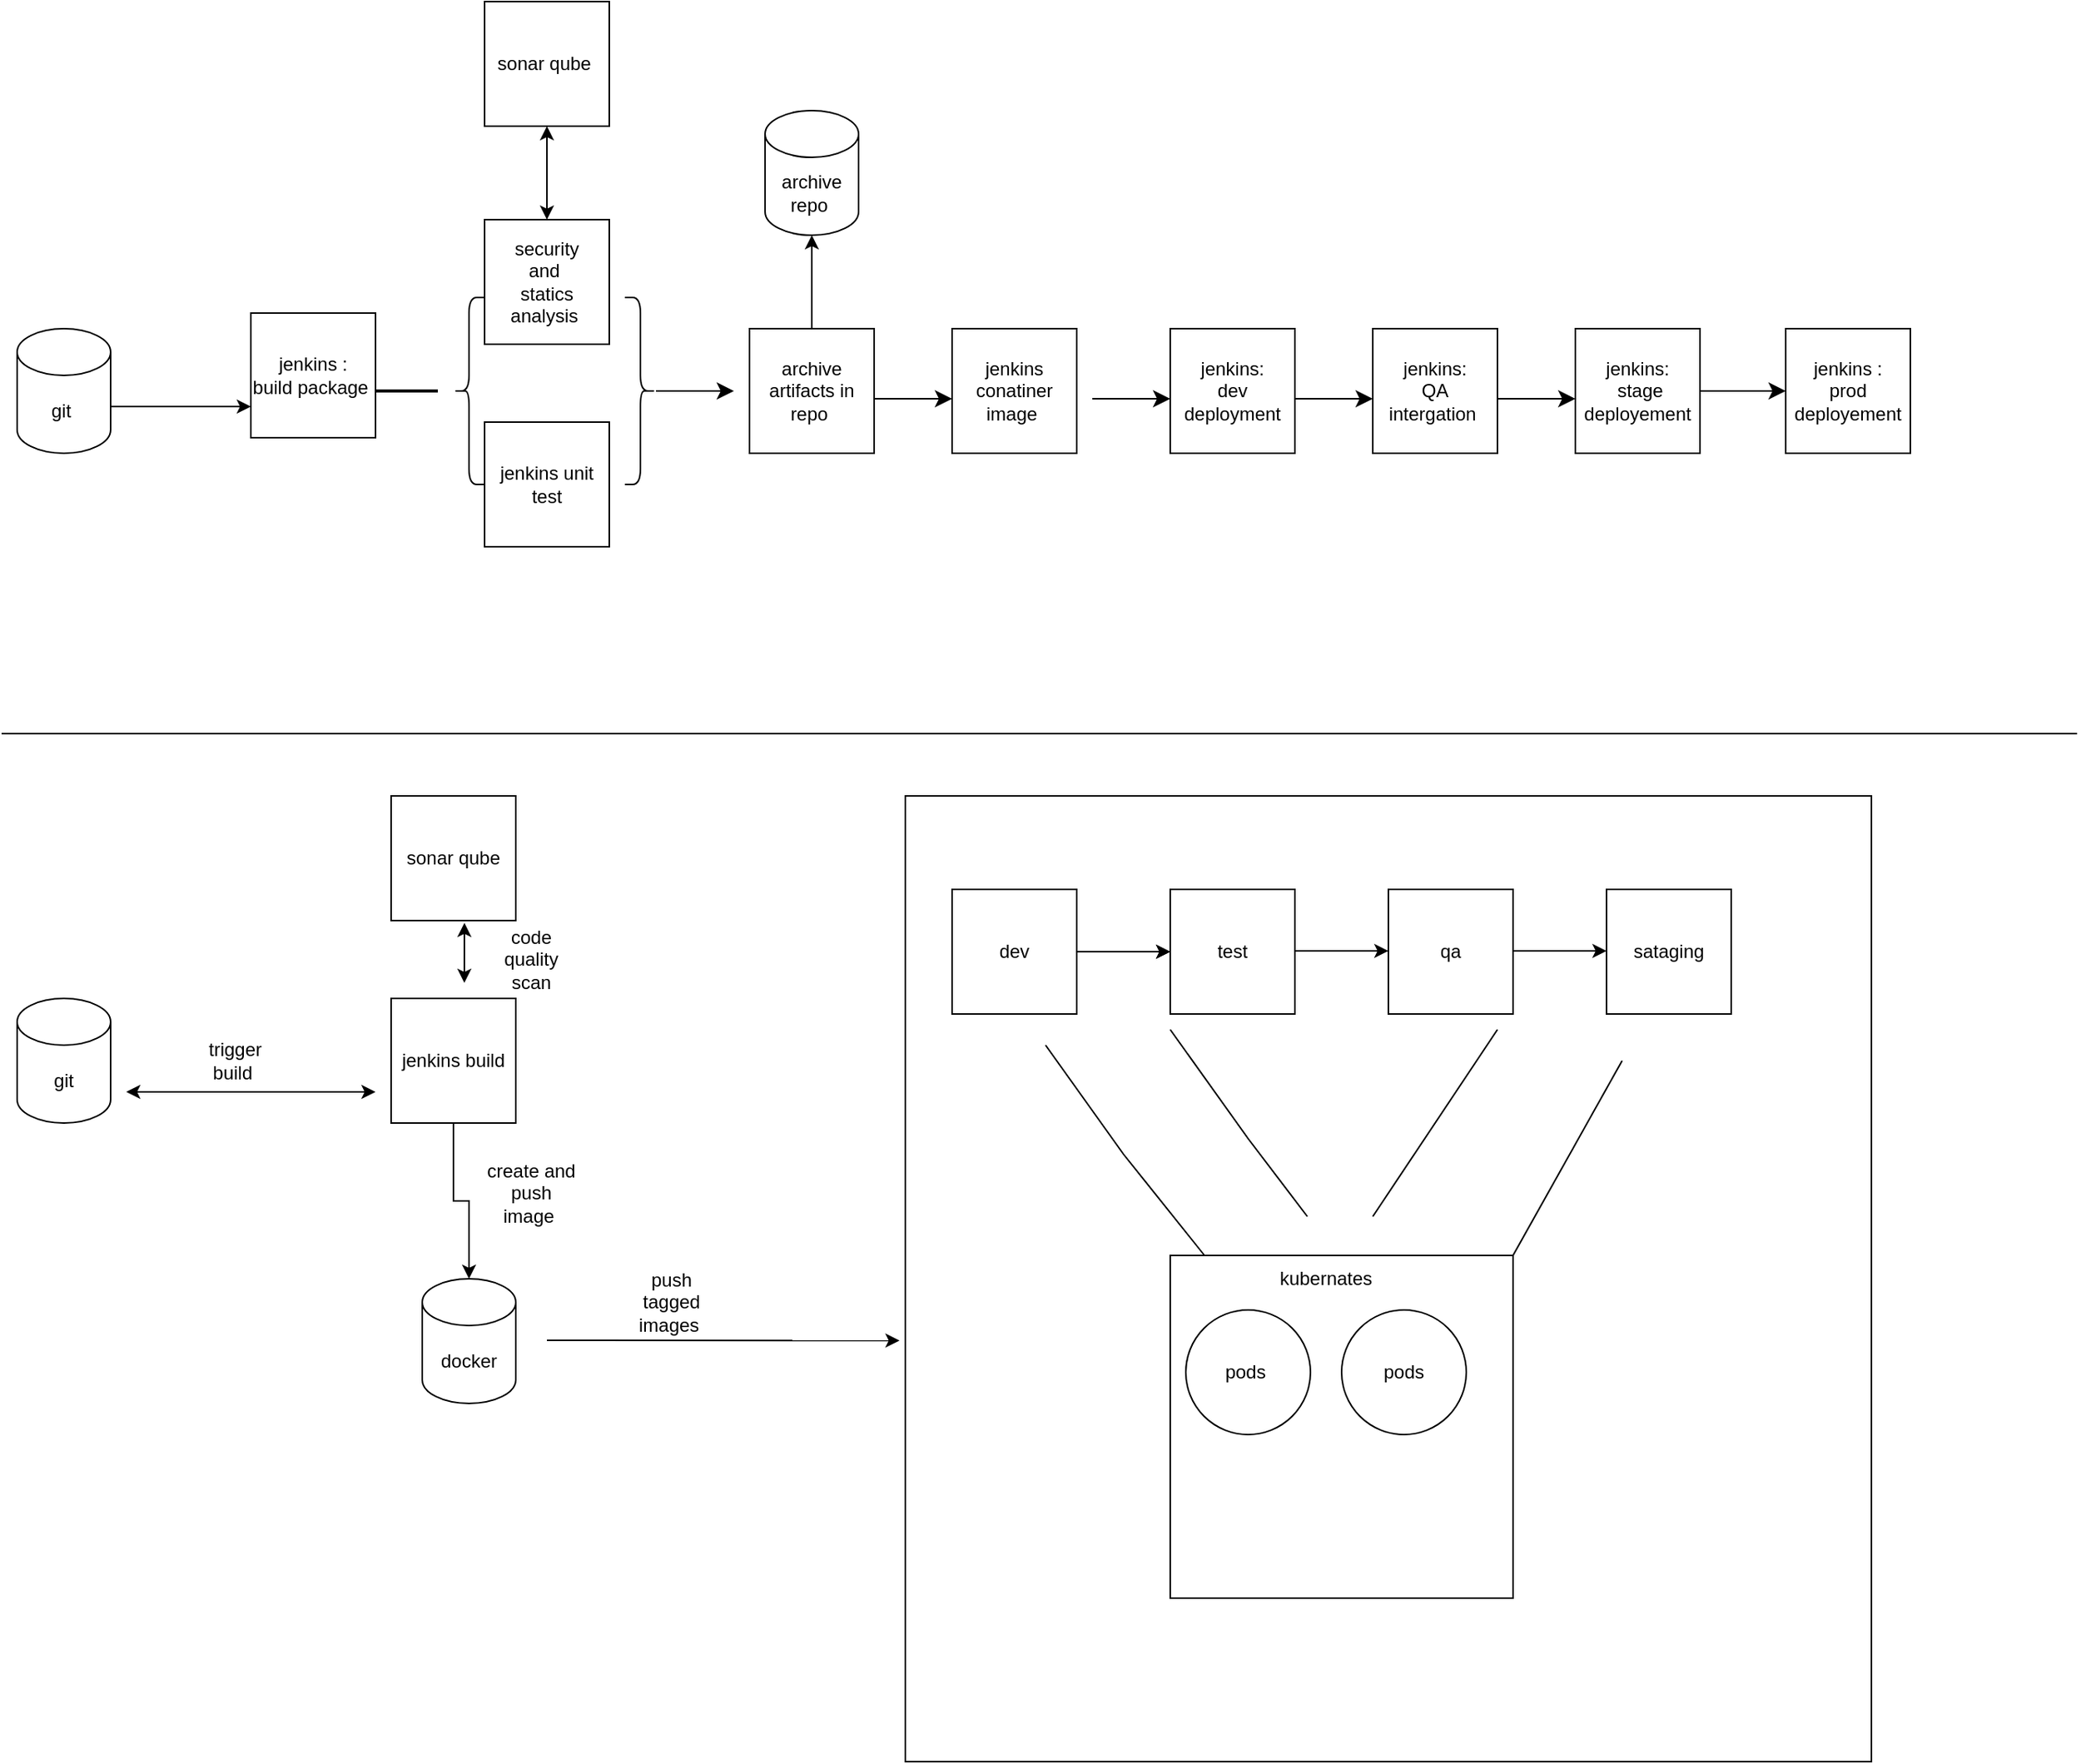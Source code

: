 <mxfile version="21.3.7" type="github">
  <diagram name="Page-1" id="LiJ4vm1DbjaULEuswL7e">
    <mxGraphModel dx="1434" dy="1863" grid="1" gridSize="10" guides="1" tooltips="1" connect="1" arrows="1" fold="1" page="1" pageScale="1" pageWidth="850" pageHeight="1100" math="0" shadow="0">
      <root>
        <mxCell id="0" />
        <mxCell id="1" parent="0" />
        <mxCell id="1LQbi4GCtsbFghIMexTJ-2" value="git&amp;nbsp;" style="shape=cylinder3;whiteSpace=wrap;html=1;boundedLbl=1;backgroundOutline=1;size=15;" vertex="1" parent="1">
          <mxGeometry x="60" y="160" width="60" height="80" as="geometry" />
        </mxCell>
        <mxCell id="1LQbi4GCtsbFghIMexTJ-8" value="" style="endArrow=classic;html=1;rounded=0;" edge="1" parent="1">
          <mxGeometry width="50" height="50" relative="1" as="geometry">
            <mxPoint x="120" y="210" as="sourcePoint" />
            <mxPoint x="210" y="210" as="targetPoint" />
          </mxGeometry>
        </mxCell>
        <mxCell id="1LQbi4GCtsbFghIMexTJ-14" value="jenkins :&lt;br&gt;build package&amp;nbsp;" style="whiteSpace=wrap;html=1;aspect=fixed;" vertex="1" parent="1">
          <mxGeometry x="210" y="150" width="80" height="80" as="geometry" />
        </mxCell>
        <mxCell id="1LQbi4GCtsbFghIMexTJ-15" value="security&lt;br&gt;and&amp;nbsp;&lt;br&gt;statics analysis&amp;nbsp;" style="whiteSpace=wrap;html=1;aspect=fixed;" vertex="1" parent="1">
          <mxGeometry x="360" y="90" width="80" height="80" as="geometry" />
        </mxCell>
        <mxCell id="1LQbi4GCtsbFghIMexTJ-16" value="jenkins unit test" style="whiteSpace=wrap;html=1;aspect=fixed;" vertex="1" parent="1">
          <mxGeometry x="360" y="220" width="80" height="80" as="geometry" />
        </mxCell>
        <mxCell id="1LQbi4GCtsbFghIMexTJ-17" value="sonar qube&amp;nbsp;" style="whiteSpace=wrap;html=1;aspect=fixed;" vertex="1" parent="1">
          <mxGeometry x="360" y="-50" width="80" height="80" as="geometry" />
        </mxCell>
        <mxCell id="1LQbi4GCtsbFghIMexTJ-18" value="" style="shape=curlyBracket;whiteSpace=wrap;html=1;rounded=1;flipH=1;labelPosition=right;verticalLabelPosition=middle;align=left;verticalAlign=middle;" vertex="1" parent="1">
          <mxGeometry x="450" y="140" width="20" height="120" as="geometry" />
        </mxCell>
        <mxCell id="1LQbi4GCtsbFghIMexTJ-19" value="" style="shape=curlyBracket;whiteSpace=wrap;html=1;rounded=1;labelPosition=left;verticalLabelPosition=middle;align=right;verticalAlign=middle;" vertex="1" parent="1">
          <mxGeometry x="340" y="140" width="20" height="120" as="geometry" />
        </mxCell>
        <mxCell id="1LQbi4GCtsbFghIMexTJ-20" value="" style="line;strokeWidth=2;html=1;" vertex="1" parent="1">
          <mxGeometry x="290" y="195" width="40" height="10" as="geometry" />
        </mxCell>
        <mxCell id="1LQbi4GCtsbFghIMexTJ-21" value="" style="endArrow=classic;startArrow=classic;html=1;rounded=0;exitX=0.5;exitY=1;exitDx=0;exitDy=0;" edge="1" parent="1" source="1LQbi4GCtsbFghIMexTJ-17" target="1LQbi4GCtsbFghIMexTJ-15">
          <mxGeometry width="50" height="50" relative="1" as="geometry">
            <mxPoint x="380" y="200" as="sourcePoint" />
            <mxPoint x="430" y="150" as="targetPoint" />
          </mxGeometry>
        </mxCell>
        <mxCell id="1LQbi4GCtsbFghIMexTJ-22" value="" style="edgeStyle=segmentEdgeStyle;endArrow=classic;html=1;curved=0;rounded=0;endSize=8;startSize=8;" edge="1" parent="1">
          <mxGeometry width="50" height="50" relative="1" as="geometry">
            <mxPoint x="470" y="200" as="sourcePoint" />
            <mxPoint x="520" y="200" as="targetPoint" />
          </mxGeometry>
        </mxCell>
        <mxCell id="1LQbi4GCtsbFghIMexTJ-23" value="archive artifacts in repo&amp;nbsp;" style="whiteSpace=wrap;html=1;aspect=fixed;" vertex="1" parent="1">
          <mxGeometry x="530" y="160" width="80" height="80" as="geometry" />
        </mxCell>
        <mxCell id="1LQbi4GCtsbFghIMexTJ-25" value="jenkins conatiner image&amp;nbsp;" style="whiteSpace=wrap;html=1;aspect=fixed;" vertex="1" parent="1">
          <mxGeometry x="660" y="160" width="80" height="80" as="geometry" />
        </mxCell>
        <mxCell id="1LQbi4GCtsbFghIMexTJ-26" value="" style="edgeStyle=segmentEdgeStyle;endArrow=classic;html=1;curved=0;rounded=0;endSize=8;startSize=8;" edge="1" parent="1">
          <mxGeometry width="50" height="50" relative="1" as="geometry">
            <mxPoint x="610" y="205" as="sourcePoint" />
            <mxPoint x="660" y="205" as="targetPoint" />
          </mxGeometry>
        </mxCell>
        <mxCell id="1LQbi4GCtsbFghIMexTJ-27" value="jenkins:&lt;br&gt;dev deployment" style="whiteSpace=wrap;html=1;aspect=fixed;" vertex="1" parent="1">
          <mxGeometry x="800" y="160" width="80" height="80" as="geometry" />
        </mxCell>
        <mxCell id="1LQbi4GCtsbFghIMexTJ-28" value="" style="edgeStyle=segmentEdgeStyle;endArrow=classic;html=1;curved=0;rounded=0;endSize=8;startSize=8;" edge="1" parent="1">
          <mxGeometry width="50" height="50" relative="1" as="geometry">
            <mxPoint x="750" y="559.5" as="sourcePoint" />
            <mxPoint x="800" y="559.5" as="targetPoint" />
          </mxGeometry>
        </mxCell>
        <mxCell id="1LQbi4GCtsbFghIMexTJ-29" value="archive repo&amp;nbsp;" style="shape=cylinder3;whiteSpace=wrap;html=1;boundedLbl=1;backgroundOutline=1;size=15;" vertex="1" parent="1">
          <mxGeometry x="540" y="20" width="60" height="80" as="geometry" />
        </mxCell>
        <mxCell id="1LQbi4GCtsbFghIMexTJ-30" value="" style="endArrow=classic;html=1;rounded=0;entryX=0.5;entryY=1;entryDx=0;entryDy=0;entryPerimeter=0;exitX=0.5;exitY=0;exitDx=0;exitDy=0;" edge="1" parent="1" source="1LQbi4GCtsbFghIMexTJ-23" target="1LQbi4GCtsbFghIMexTJ-29">
          <mxGeometry width="50" height="50" relative="1" as="geometry">
            <mxPoint x="550" y="160" as="sourcePoint" />
            <mxPoint x="600" y="110" as="targetPoint" />
          </mxGeometry>
        </mxCell>
        <mxCell id="1LQbi4GCtsbFghIMexTJ-31" value="jenkins:&lt;br&gt;&amp;nbsp;QA&amp;nbsp;&lt;br&gt;intergation&amp;nbsp;" style="whiteSpace=wrap;html=1;aspect=fixed;" vertex="1" parent="1">
          <mxGeometry x="930" y="160" width="80" height="80" as="geometry" />
        </mxCell>
        <mxCell id="1LQbi4GCtsbFghIMexTJ-32" value="" style="edgeStyle=segmentEdgeStyle;endArrow=classic;html=1;curved=0;rounded=0;endSize=8;startSize=8;" edge="1" parent="1">
          <mxGeometry width="50" height="50" relative="1" as="geometry">
            <mxPoint x="880" y="205" as="sourcePoint" />
            <mxPoint x="930" y="205" as="targetPoint" />
          </mxGeometry>
        </mxCell>
        <mxCell id="1LQbi4GCtsbFghIMexTJ-33" value="jenkins:&lt;br&gt;&amp;nbsp;stage deployement" style="whiteSpace=wrap;html=1;aspect=fixed;" vertex="1" parent="1">
          <mxGeometry x="1060" y="160" width="80" height="80" as="geometry" />
        </mxCell>
        <mxCell id="1LQbi4GCtsbFghIMexTJ-34" value="jenkins :&lt;br&gt;prod deployement" style="whiteSpace=wrap;html=1;aspect=fixed;" vertex="1" parent="1">
          <mxGeometry x="1195" y="160" width="80" height="80" as="geometry" />
        </mxCell>
        <mxCell id="1LQbi4GCtsbFghIMexTJ-36" value="" style="edgeStyle=segmentEdgeStyle;endArrow=classic;html=1;curved=0;rounded=0;endSize=8;startSize=8;" edge="1" parent="1">
          <mxGeometry width="50" height="50" relative="1" as="geometry">
            <mxPoint x="1010" y="205" as="sourcePoint" />
            <mxPoint x="1060" y="205" as="targetPoint" />
          </mxGeometry>
        </mxCell>
        <mxCell id="1LQbi4GCtsbFghIMexTJ-37" value="" style="edgeStyle=segmentEdgeStyle;endArrow=classic;html=1;curved=0;rounded=0;endSize=8;startSize=8;exitX=1;exitY=0.5;exitDx=0;exitDy=0;entryX=0;entryY=0.5;entryDx=0;entryDy=0;" edge="1" parent="1" source="1LQbi4GCtsbFghIMexTJ-33" target="1LQbi4GCtsbFghIMexTJ-34">
          <mxGeometry width="50" height="50" relative="1" as="geometry">
            <mxPoint x="900" y="225" as="sourcePoint" />
            <mxPoint x="950" y="225" as="targetPoint" />
          </mxGeometry>
        </mxCell>
        <mxCell id="1LQbi4GCtsbFghIMexTJ-38" value="" style="endArrow=none;html=1;rounded=0;" edge="1" parent="1">
          <mxGeometry width="50" height="50" relative="1" as="geometry">
            <mxPoint x="50" y="420" as="sourcePoint" />
            <mxPoint x="1382" y="420" as="targetPoint" />
          </mxGeometry>
        </mxCell>
        <mxCell id="1LQbi4GCtsbFghIMexTJ-40" value="" style="whiteSpace=wrap;html=1;aspect=fixed;" vertex="1" parent="1">
          <mxGeometry x="630" y="460" width="620" height="620" as="geometry" />
        </mxCell>
        <mxCell id="1LQbi4GCtsbFghIMexTJ-41" value="test" style="whiteSpace=wrap;html=1;aspect=fixed;" vertex="1" parent="1">
          <mxGeometry x="800" y="520" width="80" height="80" as="geometry" />
        </mxCell>
        <mxCell id="1LQbi4GCtsbFghIMexTJ-42" value="qa" style="whiteSpace=wrap;html=1;aspect=fixed;" vertex="1" parent="1">
          <mxGeometry x="940" y="520" width="80" height="80" as="geometry" />
        </mxCell>
        <mxCell id="1LQbi4GCtsbFghIMexTJ-43" value="sataging" style="whiteSpace=wrap;html=1;aspect=fixed;" vertex="1" parent="1">
          <mxGeometry x="1080" y="520" width="80" height="80" as="geometry" />
        </mxCell>
        <mxCell id="1LQbi4GCtsbFghIMexTJ-65" value="" style="edgeStyle=orthogonalEdgeStyle;rounded=0;orthogonalLoop=1;jettySize=auto;html=1;" edge="1" parent="1" source="1LQbi4GCtsbFghIMexTJ-45" target="1LQbi4GCtsbFghIMexTJ-41">
          <mxGeometry relative="1" as="geometry" />
        </mxCell>
        <mxCell id="1LQbi4GCtsbFghIMexTJ-45" value="dev" style="whiteSpace=wrap;html=1;aspect=fixed;" vertex="1" parent="1">
          <mxGeometry x="660" y="520" width="80" height="80" as="geometry" />
        </mxCell>
        <mxCell id="1LQbi4GCtsbFghIMexTJ-47" value="" style="edgeStyle=segmentEdgeStyle;endArrow=classic;html=1;curved=0;rounded=0;endSize=8;startSize=8;" edge="1" parent="1">
          <mxGeometry width="50" height="50" relative="1" as="geometry">
            <mxPoint x="750" y="205" as="sourcePoint" />
            <mxPoint x="800" y="205" as="targetPoint" />
          </mxGeometry>
        </mxCell>
        <mxCell id="1LQbi4GCtsbFghIMexTJ-48" value="" style="endArrow=classic;html=1;rounded=0;entryX=0;entryY=0.5;entryDx=0;entryDy=0;exitX=1;exitY=0.5;exitDx=0;exitDy=0;" edge="1" parent="1" source="1LQbi4GCtsbFghIMexTJ-45" target="1LQbi4GCtsbFghIMexTJ-41">
          <mxGeometry width="50" height="50" relative="1" as="geometry">
            <mxPoint x="740" y="575" as="sourcePoint" />
            <mxPoint x="790" y="525" as="targetPoint" />
          </mxGeometry>
        </mxCell>
        <mxCell id="1LQbi4GCtsbFghIMexTJ-49" value="" style="endArrow=classic;html=1;rounded=0;entryX=0;entryY=0.5;entryDx=0;entryDy=0;exitX=1;exitY=0.5;exitDx=0;exitDy=0;" edge="1" parent="1">
          <mxGeometry width="50" height="50" relative="1" as="geometry">
            <mxPoint x="880" y="559.5" as="sourcePoint" />
            <mxPoint x="940" y="559.5" as="targetPoint" />
          </mxGeometry>
        </mxCell>
        <mxCell id="1LQbi4GCtsbFghIMexTJ-50" value="" style="endArrow=classic;html=1;rounded=0;entryX=0;entryY=0.5;entryDx=0;entryDy=0;exitX=1;exitY=0.5;exitDx=0;exitDy=0;" edge="1" parent="1">
          <mxGeometry width="50" height="50" relative="1" as="geometry">
            <mxPoint x="1020" y="559.5" as="sourcePoint" />
            <mxPoint x="1080" y="559.5" as="targetPoint" />
          </mxGeometry>
        </mxCell>
        <mxCell id="1LQbi4GCtsbFghIMexTJ-52" value="" style="whiteSpace=wrap;html=1;aspect=fixed;" vertex="1" parent="1">
          <mxGeometry x="800" y="755" width="220" height="220" as="geometry" />
        </mxCell>
        <mxCell id="1LQbi4GCtsbFghIMexTJ-53" value="pods&amp;nbsp;" style="ellipse;whiteSpace=wrap;html=1;aspect=fixed;" vertex="1" parent="1">
          <mxGeometry x="810" y="790" width="80" height="80" as="geometry" />
        </mxCell>
        <mxCell id="1LQbi4GCtsbFghIMexTJ-54" value="pods" style="ellipse;whiteSpace=wrap;html=1;aspect=fixed;" vertex="1" parent="1">
          <mxGeometry x="910" y="790" width="80" height="80" as="geometry" />
        </mxCell>
        <mxCell id="1LQbi4GCtsbFghIMexTJ-55" value="kubernates" style="text;html=1;strokeColor=none;fillColor=none;align=center;verticalAlign=middle;whiteSpace=wrap;rounded=0;" vertex="1" parent="1">
          <mxGeometry x="870" y="755" width="60" height="30" as="geometry" />
        </mxCell>
        <mxCell id="1LQbi4GCtsbFghIMexTJ-56" value="" style="endArrow=none;html=1;rounded=0;exitX=1;exitY=0;exitDx=0;exitDy=0;" edge="1" parent="1" source="1LQbi4GCtsbFghIMexTJ-52">
          <mxGeometry width="50" height="50" relative="1" as="geometry">
            <mxPoint x="1040" y="680" as="sourcePoint" />
            <mxPoint x="1090" y="630" as="targetPoint" />
          </mxGeometry>
        </mxCell>
        <mxCell id="1LQbi4GCtsbFghIMexTJ-57" value="" style="endArrow=none;html=1;rounded=0;" edge="1" parent="1">
          <mxGeometry width="50" height="50" relative="1" as="geometry">
            <mxPoint x="930" y="730" as="sourcePoint" />
            <mxPoint x="1010" y="610" as="targetPoint" />
          </mxGeometry>
        </mxCell>
        <mxCell id="1LQbi4GCtsbFghIMexTJ-61" value="" style="endArrow=none;html=1;rounded=0;" edge="1" parent="1" source="1LQbi4GCtsbFghIMexTJ-52">
          <mxGeometry width="50" height="50" relative="1" as="geometry">
            <mxPoint x="670" y="680" as="sourcePoint" />
            <mxPoint x="720" y="620" as="targetPoint" />
            <Array as="points">
              <mxPoint x="770" y="690" />
            </Array>
          </mxGeometry>
        </mxCell>
        <mxCell id="1LQbi4GCtsbFghIMexTJ-62" value="" style="endArrow=none;html=1;rounded=0;" edge="1" parent="1">
          <mxGeometry width="50" height="50" relative="1" as="geometry">
            <mxPoint x="888" y="730" as="sourcePoint" />
            <mxPoint x="800" y="610" as="targetPoint" />
            <Array as="points">
              <mxPoint x="850" y="680" />
            </Array>
          </mxGeometry>
        </mxCell>
        <mxCell id="1LQbi4GCtsbFghIMexTJ-63" value="docker" style="shape=cylinder3;whiteSpace=wrap;html=1;boundedLbl=1;backgroundOutline=1;size=15;" vertex="1" parent="1">
          <mxGeometry x="320" y="770" width="60" height="80" as="geometry" />
        </mxCell>
        <mxCell id="1LQbi4GCtsbFghIMexTJ-66" value="" style="endArrow=classic;html=1;rounded=0;entryX=-0.006;entryY=0.564;entryDx=0;entryDy=0;exitX=1;exitY=0.5;exitDx=0;exitDy=0;entryPerimeter=0;" edge="1" parent="1" target="1LQbi4GCtsbFghIMexTJ-40">
          <mxGeometry width="50" height="50" relative="1" as="geometry">
            <mxPoint x="400" y="809.5" as="sourcePoint" />
            <mxPoint x="460" y="809.5" as="targetPoint" />
          </mxGeometry>
        </mxCell>
        <mxCell id="1LQbi4GCtsbFghIMexTJ-75" style="edgeStyle=orthogonalEdgeStyle;rounded=0;orthogonalLoop=1;jettySize=auto;html=1;exitX=0.5;exitY=1;exitDx=0;exitDy=0;entryX=0.5;entryY=0;entryDx=0;entryDy=0;entryPerimeter=0;" edge="1" parent="1" source="1LQbi4GCtsbFghIMexTJ-67" target="1LQbi4GCtsbFghIMexTJ-63">
          <mxGeometry relative="1" as="geometry" />
        </mxCell>
        <mxCell id="1LQbi4GCtsbFghIMexTJ-67" value="jenkins build" style="whiteSpace=wrap;html=1;aspect=fixed;" vertex="1" parent="1">
          <mxGeometry x="300" y="590" width="80" height="80" as="geometry" />
        </mxCell>
        <mxCell id="1LQbi4GCtsbFghIMexTJ-68" value="sonar qube" style="whiteSpace=wrap;html=1;aspect=fixed;" vertex="1" parent="1">
          <mxGeometry x="300" y="460" width="80" height="80" as="geometry" />
        </mxCell>
        <mxCell id="1LQbi4GCtsbFghIMexTJ-72" value="" style="endArrow=classic;startArrow=classic;html=1;rounded=0;entryX=0.588;entryY=1.019;entryDx=0;entryDy=0;entryPerimeter=0;" edge="1" parent="1" target="1LQbi4GCtsbFghIMexTJ-68">
          <mxGeometry width="50" height="50" relative="1" as="geometry">
            <mxPoint x="347" y="580" as="sourcePoint" />
            <mxPoint x="360" y="540" as="targetPoint" />
          </mxGeometry>
        </mxCell>
        <mxCell id="1LQbi4GCtsbFghIMexTJ-76" value="create and push image&amp;nbsp;" style="text;html=1;strokeColor=none;fillColor=none;align=center;verticalAlign=middle;whiteSpace=wrap;rounded=0;" vertex="1" parent="1">
          <mxGeometry x="360" y="700" width="60" height="30" as="geometry" />
        </mxCell>
        <mxCell id="1LQbi4GCtsbFghIMexTJ-77" value="code quality scan" style="text;html=1;strokeColor=none;fillColor=none;align=center;verticalAlign=middle;whiteSpace=wrap;rounded=0;" vertex="1" parent="1">
          <mxGeometry x="360" y="550" width="60" height="30" as="geometry" />
        </mxCell>
        <mxCell id="1LQbi4GCtsbFghIMexTJ-78" value="git" style="shape=cylinder3;whiteSpace=wrap;html=1;boundedLbl=1;backgroundOutline=1;size=15;" vertex="1" parent="1">
          <mxGeometry x="60" y="590" width="60" height="80" as="geometry" />
        </mxCell>
        <mxCell id="1LQbi4GCtsbFghIMexTJ-80" value="" style="endArrow=classic;startArrow=classic;html=1;rounded=0;" edge="1" parent="1">
          <mxGeometry width="50" height="50" relative="1" as="geometry">
            <mxPoint x="130" y="650" as="sourcePoint" />
            <mxPoint x="290" y="650" as="targetPoint" />
          </mxGeometry>
        </mxCell>
        <mxCell id="1LQbi4GCtsbFghIMexTJ-81" value="trigger build&amp;nbsp;" style="text;html=1;strokeColor=none;fillColor=none;align=center;verticalAlign=middle;whiteSpace=wrap;rounded=0;" vertex="1" parent="1">
          <mxGeometry x="170" y="615" width="60" height="30" as="geometry" />
        </mxCell>
        <mxCell id="1LQbi4GCtsbFghIMexTJ-82" value="push tagged images&amp;nbsp;" style="text;html=1;strokeColor=none;fillColor=none;align=center;verticalAlign=middle;whiteSpace=wrap;rounded=0;" vertex="1" parent="1">
          <mxGeometry x="450" y="770" width="60" height="30" as="geometry" />
        </mxCell>
      </root>
    </mxGraphModel>
  </diagram>
</mxfile>
